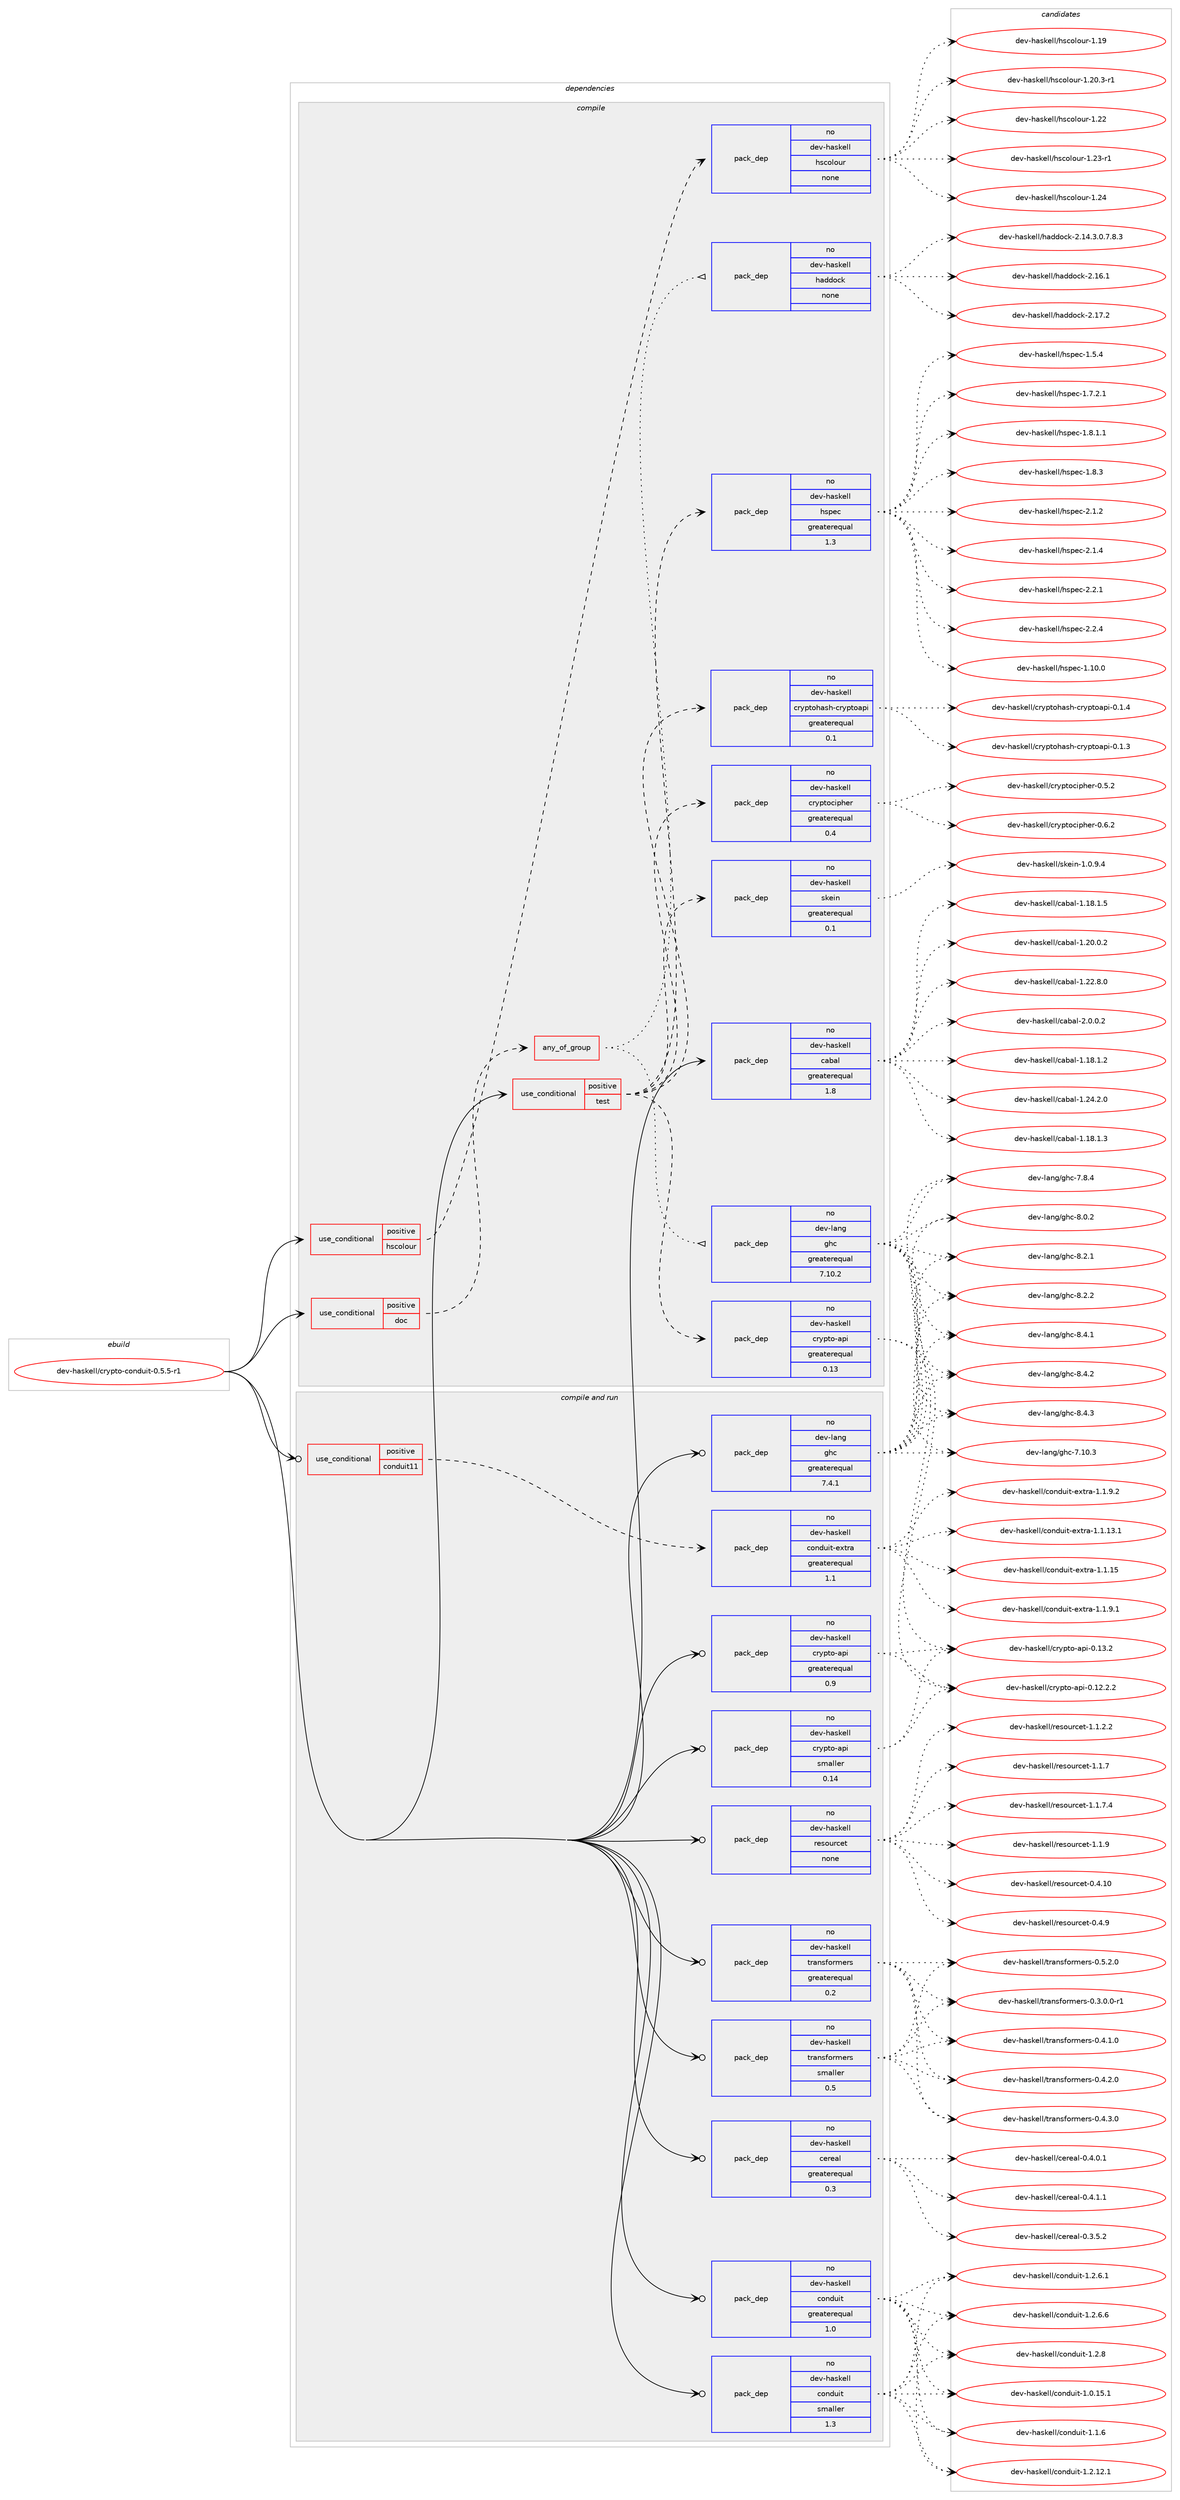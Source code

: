 digraph prolog {

# *************
# Graph options
# *************

newrank=true;
concentrate=true;
compound=true;
graph [rankdir=LR,fontname=Helvetica,fontsize=10,ranksep=1.5];#, ranksep=2.5, nodesep=0.2];
edge  [arrowhead=vee];
node  [fontname=Helvetica,fontsize=10];

# **********
# The ebuild
# **********

subgraph cluster_leftcol {
color=gray;
rank=same;
label=<<i>ebuild</i>>;
id [label="dev-haskell/crypto-conduit-0.5.5-r1", color=red, width=4, href="../dev-haskell/crypto-conduit-0.5.5-r1.svg"];
}

# ****************
# The dependencies
# ****************

subgraph cluster_midcol {
color=gray;
label=<<i>dependencies</i>>;
subgraph cluster_compile {
fillcolor="#eeeeee";
style=filled;
label=<<i>compile</i>>;
subgraph cond359193 {
dependency1330160 [label=<<TABLE BORDER="0" CELLBORDER="1" CELLSPACING="0" CELLPADDING="4"><TR><TD ROWSPAN="3" CELLPADDING="10">use_conditional</TD></TR><TR><TD>positive</TD></TR><TR><TD>doc</TD></TR></TABLE>>, shape=none, color=red];
subgraph any20738 {
dependency1330161 [label=<<TABLE BORDER="0" CELLBORDER="1" CELLSPACING="0" CELLPADDING="4"><TR><TD CELLPADDING="10">any_of_group</TD></TR></TABLE>>, shape=none, color=red];subgraph pack949677 {
dependency1330162 [label=<<TABLE BORDER="0" CELLBORDER="1" CELLSPACING="0" CELLPADDING="4" WIDTH="220"><TR><TD ROWSPAN="6" CELLPADDING="30">pack_dep</TD></TR><TR><TD WIDTH="110">no</TD></TR><TR><TD>dev-haskell</TD></TR><TR><TD>haddock</TD></TR><TR><TD>none</TD></TR><TR><TD></TD></TR></TABLE>>, shape=none, color=blue];
}
dependency1330161:e -> dependency1330162:w [weight=20,style="dotted",arrowhead="oinv"];
subgraph pack949678 {
dependency1330163 [label=<<TABLE BORDER="0" CELLBORDER="1" CELLSPACING="0" CELLPADDING="4" WIDTH="220"><TR><TD ROWSPAN="6" CELLPADDING="30">pack_dep</TD></TR><TR><TD WIDTH="110">no</TD></TR><TR><TD>dev-lang</TD></TR><TR><TD>ghc</TD></TR><TR><TD>greaterequal</TD></TR><TR><TD>7.10.2</TD></TR></TABLE>>, shape=none, color=blue];
}
dependency1330161:e -> dependency1330163:w [weight=20,style="dotted",arrowhead="oinv"];
}
dependency1330160:e -> dependency1330161:w [weight=20,style="dashed",arrowhead="vee"];
}
id:e -> dependency1330160:w [weight=20,style="solid",arrowhead="vee"];
subgraph cond359194 {
dependency1330164 [label=<<TABLE BORDER="0" CELLBORDER="1" CELLSPACING="0" CELLPADDING="4"><TR><TD ROWSPAN="3" CELLPADDING="10">use_conditional</TD></TR><TR><TD>positive</TD></TR><TR><TD>hscolour</TD></TR></TABLE>>, shape=none, color=red];
subgraph pack949679 {
dependency1330165 [label=<<TABLE BORDER="0" CELLBORDER="1" CELLSPACING="0" CELLPADDING="4" WIDTH="220"><TR><TD ROWSPAN="6" CELLPADDING="30">pack_dep</TD></TR><TR><TD WIDTH="110">no</TD></TR><TR><TD>dev-haskell</TD></TR><TR><TD>hscolour</TD></TR><TR><TD>none</TD></TR><TR><TD></TD></TR></TABLE>>, shape=none, color=blue];
}
dependency1330164:e -> dependency1330165:w [weight=20,style="dashed",arrowhead="vee"];
}
id:e -> dependency1330164:w [weight=20,style="solid",arrowhead="vee"];
subgraph cond359195 {
dependency1330166 [label=<<TABLE BORDER="0" CELLBORDER="1" CELLSPACING="0" CELLPADDING="4"><TR><TD ROWSPAN="3" CELLPADDING="10">use_conditional</TD></TR><TR><TD>positive</TD></TR><TR><TD>test</TD></TR></TABLE>>, shape=none, color=red];
subgraph pack949680 {
dependency1330167 [label=<<TABLE BORDER="0" CELLBORDER="1" CELLSPACING="0" CELLPADDING="4" WIDTH="220"><TR><TD ROWSPAN="6" CELLPADDING="30">pack_dep</TD></TR><TR><TD WIDTH="110">no</TD></TR><TR><TD>dev-haskell</TD></TR><TR><TD>crypto-api</TD></TR><TR><TD>greaterequal</TD></TR><TR><TD>0.13</TD></TR></TABLE>>, shape=none, color=blue];
}
dependency1330166:e -> dependency1330167:w [weight=20,style="dashed",arrowhead="vee"];
subgraph pack949681 {
dependency1330168 [label=<<TABLE BORDER="0" CELLBORDER="1" CELLSPACING="0" CELLPADDING="4" WIDTH="220"><TR><TD ROWSPAN="6" CELLPADDING="30">pack_dep</TD></TR><TR><TD WIDTH="110">no</TD></TR><TR><TD>dev-haskell</TD></TR><TR><TD>cryptocipher</TD></TR><TR><TD>greaterequal</TD></TR><TR><TD>0.4</TD></TR></TABLE>>, shape=none, color=blue];
}
dependency1330166:e -> dependency1330168:w [weight=20,style="dashed",arrowhead="vee"];
subgraph pack949682 {
dependency1330169 [label=<<TABLE BORDER="0" CELLBORDER="1" CELLSPACING="0" CELLPADDING="4" WIDTH="220"><TR><TD ROWSPAN="6" CELLPADDING="30">pack_dep</TD></TR><TR><TD WIDTH="110">no</TD></TR><TR><TD>dev-haskell</TD></TR><TR><TD>cryptohash-cryptoapi</TD></TR><TR><TD>greaterequal</TD></TR><TR><TD>0.1</TD></TR></TABLE>>, shape=none, color=blue];
}
dependency1330166:e -> dependency1330169:w [weight=20,style="dashed",arrowhead="vee"];
subgraph pack949683 {
dependency1330170 [label=<<TABLE BORDER="0" CELLBORDER="1" CELLSPACING="0" CELLPADDING="4" WIDTH="220"><TR><TD ROWSPAN="6" CELLPADDING="30">pack_dep</TD></TR><TR><TD WIDTH="110">no</TD></TR><TR><TD>dev-haskell</TD></TR><TR><TD>hspec</TD></TR><TR><TD>greaterequal</TD></TR><TR><TD>1.3</TD></TR></TABLE>>, shape=none, color=blue];
}
dependency1330166:e -> dependency1330170:w [weight=20,style="dashed",arrowhead="vee"];
subgraph pack949684 {
dependency1330171 [label=<<TABLE BORDER="0" CELLBORDER="1" CELLSPACING="0" CELLPADDING="4" WIDTH="220"><TR><TD ROWSPAN="6" CELLPADDING="30">pack_dep</TD></TR><TR><TD WIDTH="110">no</TD></TR><TR><TD>dev-haskell</TD></TR><TR><TD>skein</TD></TR><TR><TD>greaterequal</TD></TR><TR><TD>0.1</TD></TR></TABLE>>, shape=none, color=blue];
}
dependency1330166:e -> dependency1330171:w [weight=20,style="dashed",arrowhead="vee"];
}
id:e -> dependency1330166:w [weight=20,style="solid",arrowhead="vee"];
subgraph pack949685 {
dependency1330172 [label=<<TABLE BORDER="0" CELLBORDER="1" CELLSPACING="0" CELLPADDING="4" WIDTH="220"><TR><TD ROWSPAN="6" CELLPADDING="30">pack_dep</TD></TR><TR><TD WIDTH="110">no</TD></TR><TR><TD>dev-haskell</TD></TR><TR><TD>cabal</TD></TR><TR><TD>greaterequal</TD></TR><TR><TD>1.8</TD></TR></TABLE>>, shape=none, color=blue];
}
id:e -> dependency1330172:w [weight=20,style="solid",arrowhead="vee"];
}
subgraph cluster_compileandrun {
fillcolor="#eeeeee";
style=filled;
label=<<i>compile and run</i>>;
subgraph cond359196 {
dependency1330173 [label=<<TABLE BORDER="0" CELLBORDER="1" CELLSPACING="0" CELLPADDING="4"><TR><TD ROWSPAN="3" CELLPADDING="10">use_conditional</TD></TR><TR><TD>positive</TD></TR><TR><TD>conduit11</TD></TR></TABLE>>, shape=none, color=red];
subgraph pack949686 {
dependency1330174 [label=<<TABLE BORDER="0" CELLBORDER="1" CELLSPACING="0" CELLPADDING="4" WIDTH="220"><TR><TD ROWSPAN="6" CELLPADDING="30">pack_dep</TD></TR><TR><TD WIDTH="110">no</TD></TR><TR><TD>dev-haskell</TD></TR><TR><TD>conduit-extra</TD></TR><TR><TD>greaterequal</TD></TR><TR><TD>1.1</TD></TR></TABLE>>, shape=none, color=blue];
}
dependency1330173:e -> dependency1330174:w [weight=20,style="dashed",arrowhead="vee"];
}
id:e -> dependency1330173:w [weight=20,style="solid",arrowhead="odotvee"];
subgraph pack949687 {
dependency1330175 [label=<<TABLE BORDER="0" CELLBORDER="1" CELLSPACING="0" CELLPADDING="4" WIDTH="220"><TR><TD ROWSPAN="6" CELLPADDING="30">pack_dep</TD></TR><TR><TD WIDTH="110">no</TD></TR><TR><TD>dev-haskell</TD></TR><TR><TD>cereal</TD></TR><TR><TD>greaterequal</TD></TR><TR><TD>0.3</TD></TR></TABLE>>, shape=none, color=blue];
}
id:e -> dependency1330175:w [weight=20,style="solid",arrowhead="odotvee"];
subgraph pack949688 {
dependency1330176 [label=<<TABLE BORDER="0" CELLBORDER="1" CELLSPACING="0" CELLPADDING="4" WIDTH="220"><TR><TD ROWSPAN="6" CELLPADDING="30">pack_dep</TD></TR><TR><TD WIDTH="110">no</TD></TR><TR><TD>dev-haskell</TD></TR><TR><TD>conduit</TD></TR><TR><TD>greaterequal</TD></TR><TR><TD>1.0</TD></TR></TABLE>>, shape=none, color=blue];
}
id:e -> dependency1330176:w [weight=20,style="solid",arrowhead="odotvee"];
subgraph pack949689 {
dependency1330177 [label=<<TABLE BORDER="0" CELLBORDER="1" CELLSPACING="0" CELLPADDING="4" WIDTH="220"><TR><TD ROWSPAN="6" CELLPADDING="30">pack_dep</TD></TR><TR><TD WIDTH="110">no</TD></TR><TR><TD>dev-haskell</TD></TR><TR><TD>conduit</TD></TR><TR><TD>smaller</TD></TR><TR><TD>1.3</TD></TR></TABLE>>, shape=none, color=blue];
}
id:e -> dependency1330177:w [weight=20,style="solid",arrowhead="odotvee"];
subgraph pack949690 {
dependency1330178 [label=<<TABLE BORDER="0" CELLBORDER="1" CELLSPACING="0" CELLPADDING="4" WIDTH="220"><TR><TD ROWSPAN="6" CELLPADDING="30">pack_dep</TD></TR><TR><TD WIDTH="110">no</TD></TR><TR><TD>dev-haskell</TD></TR><TR><TD>crypto-api</TD></TR><TR><TD>greaterequal</TD></TR><TR><TD>0.9</TD></TR></TABLE>>, shape=none, color=blue];
}
id:e -> dependency1330178:w [weight=20,style="solid",arrowhead="odotvee"];
subgraph pack949691 {
dependency1330179 [label=<<TABLE BORDER="0" CELLBORDER="1" CELLSPACING="0" CELLPADDING="4" WIDTH="220"><TR><TD ROWSPAN="6" CELLPADDING="30">pack_dep</TD></TR><TR><TD WIDTH="110">no</TD></TR><TR><TD>dev-haskell</TD></TR><TR><TD>crypto-api</TD></TR><TR><TD>smaller</TD></TR><TR><TD>0.14</TD></TR></TABLE>>, shape=none, color=blue];
}
id:e -> dependency1330179:w [weight=20,style="solid",arrowhead="odotvee"];
subgraph pack949692 {
dependency1330180 [label=<<TABLE BORDER="0" CELLBORDER="1" CELLSPACING="0" CELLPADDING="4" WIDTH="220"><TR><TD ROWSPAN="6" CELLPADDING="30">pack_dep</TD></TR><TR><TD WIDTH="110">no</TD></TR><TR><TD>dev-haskell</TD></TR><TR><TD>resourcet</TD></TR><TR><TD>none</TD></TR><TR><TD></TD></TR></TABLE>>, shape=none, color=blue];
}
id:e -> dependency1330180:w [weight=20,style="solid",arrowhead="odotvee"];
subgraph pack949693 {
dependency1330181 [label=<<TABLE BORDER="0" CELLBORDER="1" CELLSPACING="0" CELLPADDING="4" WIDTH="220"><TR><TD ROWSPAN="6" CELLPADDING="30">pack_dep</TD></TR><TR><TD WIDTH="110">no</TD></TR><TR><TD>dev-haskell</TD></TR><TR><TD>transformers</TD></TR><TR><TD>greaterequal</TD></TR><TR><TD>0.2</TD></TR></TABLE>>, shape=none, color=blue];
}
id:e -> dependency1330181:w [weight=20,style="solid",arrowhead="odotvee"];
subgraph pack949694 {
dependency1330182 [label=<<TABLE BORDER="0" CELLBORDER="1" CELLSPACING="0" CELLPADDING="4" WIDTH="220"><TR><TD ROWSPAN="6" CELLPADDING="30">pack_dep</TD></TR><TR><TD WIDTH="110">no</TD></TR><TR><TD>dev-haskell</TD></TR><TR><TD>transformers</TD></TR><TR><TD>smaller</TD></TR><TR><TD>0.5</TD></TR></TABLE>>, shape=none, color=blue];
}
id:e -> dependency1330182:w [weight=20,style="solid",arrowhead="odotvee"];
subgraph pack949695 {
dependency1330183 [label=<<TABLE BORDER="0" CELLBORDER="1" CELLSPACING="0" CELLPADDING="4" WIDTH="220"><TR><TD ROWSPAN="6" CELLPADDING="30">pack_dep</TD></TR><TR><TD WIDTH="110">no</TD></TR><TR><TD>dev-lang</TD></TR><TR><TD>ghc</TD></TR><TR><TD>greaterequal</TD></TR><TR><TD>7.4.1</TD></TR></TABLE>>, shape=none, color=blue];
}
id:e -> dependency1330183:w [weight=20,style="solid",arrowhead="odotvee"];
}
subgraph cluster_run {
fillcolor="#eeeeee";
style=filled;
label=<<i>run</i>>;
}
}

# **************
# The candidates
# **************

subgraph cluster_choices {
rank=same;
color=gray;
label=<<i>candidates</i>>;

subgraph choice949677 {
color=black;
nodesep=1;
choice1001011184510497115107101108108471049710010011199107455046495246514648465546564651 [label="dev-haskell/haddock-2.14.3.0.7.8.3", color=red, width=4,href="../dev-haskell/haddock-2.14.3.0.7.8.3.svg"];
choice100101118451049711510710110810847104971001001119910745504649544649 [label="dev-haskell/haddock-2.16.1", color=red, width=4,href="../dev-haskell/haddock-2.16.1.svg"];
choice100101118451049711510710110810847104971001001119910745504649554650 [label="dev-haskell/haddock-2.17.2", color=red, width=4,href="../dev-haskell/haddock-2.17.2.svg"];
dependency1330162:e -> choice1001011184510497115107101108108471049710010011199107455046495246514648465546564651:w [style=dotted,weight="100"];
dependency1330162:e -> choice100101118451049711510710110810847104971001001119910745504649544649:w [style=dotted,weight="100"];
dependency1330162:e -> choice100101118451049711510710110810847104971001001119910745504649554650:w [style=dotted,weight="100"];
}
subgraph choice949678 {
color=black;
nodesep=1;
choice1001011184510897110103471031049945554649484651 [label="dev-lang/ghc-7.10.3", color=red, width=4,href="../dev-lang/ghc-7.10.3.svg"];
choice10010111845108971101034710310499455546564652 [label="dev-lang/ghc-7.8.4", color=red, width=4,href="../dev-lang/ghc-7.8.4.svg"];
choice10010111845108971101034710310499455646484650 [label="dev-lang/ghc-8.0.2", color=red, width=4,href="../dev-lang/ghc-8.0.2.svg"];
choice10010111845108971101034710310499455646504649 [label="dev-lang/ghc-8.2.1", color=red, width=4,href="../dev-lang/ghc-8.2.1.svg"];
choice10010111845108971101034710310499455646504650 [label="dev-lang/ghc-8.2.2", color=red, width=4,href="../dev-lang/ghc-8.2.2.svg"];
choice10010111845108971101034710310499455646524649 [label="dev-lang/ghc-8.4.1", color=red, width=4,href="../dev-lang/ghc-8.4.1.svg"];
choice10010111845108971101034710310499455646524650 [label="dev-lang/ghc-8.4.2", color=red, width=4,href="../dev-lang/ghc-8.4.2.svg"];
choice10010111845108971101034710310499455646524651 [label="dev-lang/ghc-8.4.3", color=red, width=4,href="../dev-lang/ghc-8.4.3.svg"];
dependency1330163:e -> choice1001011184510897110103471031049945554649484651:w [style=dotted,weight="100"];
dependency1330163:e -> choice10010111845108971101034710310499455546564652:w [style=dotted,weight="100"];
dependency1330163:e -> choice10010111845108971101034710310499455646484650:w [style=dotted,weight="100"];
dependency1330163:e -> choice10010111845108971101034710310499455646504649:w [style=dotted,weight="100"];
dependency1330163:e -> choice10010111845108971101034710310499455646504650:w [style=dotted,weight="100"];
dependency1330163:e -> choice10010111845108971101034710310499455646524649:w [style=dotted,weight="100"];
dependency1330163:e -> choice10010111845108971101034710310499455646524650:w [style=dotted,weight="100"];
dependency1330163:e -> choice10010111845108971101034710310499455646524651:w [style=dotted,weight="100"];
}
subgraph choice949679 {
color=black;
nodesep=1;
choice100101118451049711510710110810847104115991111081111171144549464957 [label="dev-haskell/hscolour-1.19", color=red, width=4,href="../dev-haskell/hscolour-1.19.svg"];
choice10010111845104971151071011081084710411599111108111117114454946504846514511449 [label="dev-haskell/hscolour-1.20.3-r1", color=red, width=4,href="../dev-haskell/hscolour-1.20.3-r1.svg"];
choice100101118451049711510710110810847104115991111081111171144549465050 [label="dev-haskell/hscolour-1.22", color=red, width=4,href="../dev-haskell/hscolour-1.22.svg"];
choice1001011184510497115107101108108471041159911110811111711445494650514511449 [label="dev-haskell/hscolour-1.23-r1", color=red, width=4,href="../dev-haskell/hscolour-1.23-r1.svg"];
choice100101118451049711510710110810847104115991111081111171144549465052 [label="dev-haskell/hscolour-1.24", color=red, width=4,href="../dev-haskell/hscolour-1.24.svg"];
dependency1330165:e -> choice100101118451049711510710110810847104115991111081111171144549464957:w [style=dotted,weight="100"];
dependency1330165:e -> choice10010111845104971151071011081084710411599111108111117114454946504846514511449:w [style=dotted,weight="100"];
dependency1330165:e -> choice100101118451049711510710110810847104115991111081111171144549465050:w [style=dotted,weight="100"];
dependency1330165:e -> choice1001011184510497115107101108108471041159911110811111711445494650514511449:w [style=dotted,weight="100"];
dependency1330165:e -> choice100101118451049711510710110810847104115991111081111171144549465052:w [style=dotted,weight="100"];
}
subgraph choice949680 {
color=black;
nodesep=1;
choice100101118451049711510710110810847991141211121161114597112105454846495046504650 [label="dev-haskell/crypto-api-0.12.2.2", color=red, width=4,href="../dev-haskell/crypto-api-0.12.2.2.svg"];
choice10010111845104971151071011081084799114121112116111459711210545484649514650 [label="dev-haskell/crypto-api-0.13.2", color=red, width=4,href="../dev-haskell/crypto-api-0.13.2.svg"];
dependency1330167:e -> choice100101118451049711510710110810847991141211121161114597112105454846495046504650:w [style=dotted,weight="100"];
dependency1330167:e -> choice10010111845104971151071011081084799114121112116111459711210545484649514650:w [style=dotted,weight="100"];
}
subgraph choice949681 {
color=black;
nodesep=1;
choice1001011184510497115107101108108479911412111211611199105112104101114454846534650 [label="dev-haskell/cryptocipher-0.5.2", color=red, width=4,href="../dev-haskell/cryptocipher-0.5.2.svg"];
choice1001011184510497115107101108108479911412111211611199105112104101114454846544650 [label="dev-haskell/cryptocipher-0.6.2", color=red, width=4,href="../dev-haskell/cryptocipher-0.6.2.svg"];
dependency1330168:e -> choice1001011184510497115107101108108479911412111211611199105112104101114454846534650:w [style=dotted,weight="100"];
dependency1330168:e -> choice1001011184510497115107101108108479911412111211611199105112104101114454846544650:w [style=dotted,weight="100"];
}
subgraph choice949682 {
color=black;
nodesep=1;
choice1001011184510497115107101108108479911412111211611110497115104459911412111211611197112105454846494651 [label="dev-haskell/cryptohash-cryptoapi-0.1.3", color=red, width=4,href="../dev-haskell/cryptohash-cryptoapi-0.1.3.svg"];
choice1001011184510497115107101108108479911412111211611110497115104459911412111211611197112105454846494652 [label="dev-haskell/cryptohash-cryptoapi-0.1.4", color=red, width=4,href="../dev-haskell/cryptohash-cryptoapi-0.1.4.svg"];
dependency1330169:e -> choice1001011184510497115107101108108479911412111211611110497115104459911412111211611197112105454846494651:w [style=dotted,weight="100"];
dependency1330169:e -> choice1001011184510497115107101108108479911412111211611110497115104459911412111211611197112105454846494652:w [style=dotted,weight="100"];
}
subgraph choice949683 {
color=black;
nodesep=1;
choice1001011184510497115107101108108471041151121019945494649484648 [label="dev-haskell/hspec-1.10.0", color=red, width=4,href="../dev-haskell/hspec-1.10.0.svg"];
choice10010111845104971151071011081084710411511210199454946534652 [label="dev-haskell/hspec-1.5.4", color=red, width=4,href="../dev-haskell/hspec-1.5.4.svg"];
choice100101118451049711510710110810847104115112101994549465546504649 [label="dev-haskell/hspec-1.7.2.1", color=red, width=4,href="../dev-haskell/hspec-1.7.2.1.svg"];
choice100101118451049711510710110810847104115112101994549465646494649 [label="dev-haskell/hspec-1.8.1.1", color=red, width=4,href="../dev-haskell/hspec-1.8.1.1.svg"];
choice10010111845104971151071011081084710411511210199454946564651 [label="dev-haskell/hspec-1.8.3", color=red, width=4,href="../dev-haskell/hspec-1.8.3.svg"];
choice10010111845104971151071011081084710411511210199455046494650 [label="dev-haskell/hspec-2.1.2", color=red, width=4,href="../dev-haskell/hspec-2.1.2.svg"];
choice10010111845104971151071011081084710411511210199455046494652 [label="dev-haskell/hspec-2.1.4", color=red, width=4,href="../dev-haskell/hspec-2.1.4.svg"];
choice10010111845104971151071011081084710411511210199455046504649 [label="dev-haskell/hspec-2.2.1", color=red, width=4,href="../dev-haskell/hspec-2.2.1.svg"];
choice10010111845104971151071011081084710411511210199455046504652 [label="dev-haskell/hspec-2.2.4", color=red, width=4,href="../dev-haskell/hspec-2.2.4.svg"];
dependency1330170:e -> choice1001011184510497115107101108108471041151121019945494649484648:w [style=dotted,weight="100"];
dependency1330170:e -> choice10010111845104971151071011081084710411511210199454946534652:w [style=dotted,weight="100"];
dependency1330170:e -> choice100101118451049711510710110810847104115112101994549465546504649:w [style=dotted,weight="100"];
dependency1330170:e -> choice100101118451049711510710110810847104115112101994549465646494649:w [style=dotted,weight="100"];
dependency1330170:e -> choice10010111845104971151071011081084710411511210199454946564651:w [style=dotted,weight="100"];
dependency1330170:e -> choice10010111845104971151071011081084710411511210199455046494650:w [style=dotted,weight="100"];
dependency1330170:e -> choice10010111845104971151071011081084710411511210199455046494652:w [style=dotted,weight="100"];
dependency1330170:e -> choice10010111845104971151071011081084710411511210199455046504649:w [style=dotted,weight="100"];
dependency1330170:e -> choice10010111845104971151071011081084710411511210199455046504652:w [style=dotted,weight="100"];
}
subgraph choice949684 {
color=black;
nodesep=1;
choice1001011184510497115107101108108471151071011051104549464846574652 [label="dev-haskell/skein-1.0.9.4", color=red, width=4,href="../dev-haskell/skein-1.0.9.4.svg"];
dependency1330171:e -> choice1001011184510497115107101108108471151071011051104549464846574652:w [style=dotted,weight="100"];
}
subgraph choice949685 {
color=black;
nodesep=1;
choice10010111845104971151071011081084799979897108454946495646494650 [label="dev-haskell/cabal-1.18.1.2", color=red, width=4,href="../dev-haskell/cabal-1.18.1.2.svg"];
choice10010111845104971151071011081084799979897108454946495646494651 [label="dev-haskell/cabal-1.18.1.3", color=red, width=4,href="../dev-haskell/cabal-1.18.1.3.svg"];
choice10010111845104971151071011081084799979897108454946495646494653 [label="dev-haskell/cabal-1.18.1.5", color=red, width=4,href="../dev-haskell/cabal-1.18.1.5.svg"];
choice10010111845104971151071011081084799979897108454946504846484650 [label="dev-haskell/cabal-1.20.0.2", color=red, width=4,href="../dev-haskell/cabal-1.20.0.2.svg"];
choice10010111845104971151071011081084799979897108454946505046564648 [label="dev-haskell/cabal-1.22.8.0", color=red, width=4,href="../dev-haskell/cabal-1.22.8.0.svg"];
choice10010111845104971151071011081084799979897108454946505246504648 [label="dev-haskell/cabal-1.24.2.0", color=red, width=4,href="../dev-haskell/cabal-1.24.2.0.svg"];
choice100101118451049711510710110810847999798971084550464846484650 [label="dev-haskell/cabal-2.0.0.2", color=red, width=4,href="../dev-haskell/cabal-2.0.0.2.svg"];
dependency1330172:e -> choice10010111845104971151071011081084799979897108454946495646494650:w [style=dotted,weight="100"];
dependency1330172:e -> choice10010111845104971151071011081084799979897108454946495646494651:w [style=dotted,weight="100"];
dependency1330172:e -> choice10010111845104971151071011081084799979897108454946495646494653:w [style=dotted,weight="100"];
dependency1330172:e -> choice10010111845104971151071011081084799979897108454946504846484650:w [style=dotted,weight="100"];
dependency1330172:e -> choice10010111845104971151071011081084799979897108454946505046564648:w [style=dotted,weight="100"];
dependency1330172:e -> choice10010111845104971151071011081084799979897108454946505246504648:w [style=dotted,weight="100"];
dependency1330172:e -> choice100101118451049711510710110810847999798971084550464846484650:w [style=dotted,weight="100"];
}
subgraph choice949686 {
color=black;
nodesep=1;
choice100101118451049711510710110810847991111101001171051164510112011611497454946494649514649 [label="dev-haskell/conduit-extra-1.1.13.1", color=red, width=4,href="../dev-haskell/conduit-extra-1.1.13.1.svg"];
choice10010111845104971151071011081084799111110100117105116451011201161149745494649464953 [label="dev-haskell/conduit-extra-1.1.15", color=red, width=4,href="../dev-haskell/conduit-extra-1.1.15.svg"];
choice1001011184510497115107101108108479911111010011710511645101120116114974549464946574649 [label="dev-haskell/conduit-extra-1.1.9.1", color=red, width=4,href="../dev-haskell/conduit-extra-1.1.9.1.svg"];
choice1001011184510497115107101108108479911111010011710511645101120116114974549464946574650 [label="dev-haskell/conduit-extra-1.1.9.2", color=red, width=4,href="../dev-haskell/conduit-extra-1.1.9.2.svg"];
dependency1330174:e -> choice100101118451049711510710110810847991111101001171051164510112011611497454946494649514649:w [style=dotted,weight="100"];
dependency1330174:e -> choice10010111845104971151071011081084799111110100117105116451011201161149745494649464953:w [style=dotted,weight="100"];
dependency1330174:e -> choice1001011184510497115107101108108479911111010011710511645101120116114974549464946574649:w [style=dotted,weight="100"];
dependency1330174:e -> choice1001011184510497115107101108108479911111010011710511645101120116114974549464946574650:w [style=dotted,weight="100"];
}
subgraph choice949687 {
color=black;
nodesep=1;
choice10010111845104971151071011081084799101114101971084548465146534650 [label="dev-haskell/cereal-0.3.5.2", color=red, width=4,href="../dev-haskell/cereal-0.3.5.2.svg"];
choice10010111845104971151071011081084799101114101971084548465246484649 [label="dev-haskell/cereal-0.4.0.1", color=red, width=4,href="../dev-haskell/cereal-0.4.0.1.svg"];
choice10010111845104971151071011081084799101114101971084548465246494649 [label="dev-haskell/cereal-0.4.1.1", color=red, width=4,href="../dev-haskell/cereal-0.4.1.1.svg"];
dependency1330175:e -> choice10010111845104971151071011081084799101114101971084548465146534650:w [style=dotted,weight="100"];
dependency1330175:e -> choice10010111845104971151071011081084799101114101971084548465246484649:w [style=dotted,weight="100"];
dependency1330175:e -> choice10010111845104971151071011081084799101114101971084548465246494649:w [style=dotted,weight="100"];
}
subgraph choice949688 {
color=black;
nodesep=1;
choice10010111845104971151071011081084799111110100117105116454946484649534649 [label="dev-haskell/conduit-1.0.15.1", color=red, width=4,href="../dev-haskell/conduit-1.0.15.1.svg"];
choice10010111845104971151071011081084799111110100117105116454946494654 [label="dev-haskell/conduit-1.1.6", color=red, width=4,href="../dev-haskell/conduit-1.1.6.svg"];
choice10010111845104971151071011081084799111110100117105116454946504649504649 [label="dev-haskell/conduit-1.2.12.1", color=red, width=4,href="../dev-haskell/conduit-1.2.12.1.svg"];
choice100101118451049711510710110810847991111101001171051164549465046544649 [label="dev-haskell/conduit-1.2.6.1", color=red, width=4,href="../dev-haskell/conduit-1.2.6.1.svg"];
choice100101118451049711510710110810847991111101001171051164549465046544654 [label="dev-haskell/conduit-1.2.6.6", color=red, width=4,href="../dev-haskell/conduit-1.2.6.6.svg"];
choice10010111845104971151071011081084799111110100117105116454946504656 [label="dev-haskell/conduit-1.2.8", color=red, width=4,href="../dev-haskell/conduit-1.2.8.svg"];
dependency1330176:e -> choice10010111845104971151071011081084799111110100117105116454946484649534649:w [style=dotted,weight="100"];
dependency1330176:e -> choice10010111845104971151071011081084799111110100117105116454946494654:w [style=dotted,weight="100"];
dependency1330176:e -> choice10010111845104971151071011081084799111110100117105116454946504649504649:w [style=dotted,weight="100"];
dependency1330176:e -> choice100101118451049711510710110810847991111101001171051164549465046544649:w [style=dotted,weight="100"];
dependency1330176:e -> choice100101118451049711510710110810847991111101001171051164549465046544654:w [style=dotted,weight="100"];
dependency1330176:e -> choice10010111845104971151071011081084799111110100117105116454946504656:w [style=dotted,weight="100"];
}
subgraph choice949689 {
color=black;
nodesep=1;
choice10010111845104971151071011081084799111110100117105116454946484649534649 [label="dev-haskell/conduit-1.0.15.1", color=red, width=4,href="../dev-haskell/conduit-1.0.15.1.svg"];
choice10010111845104971151071011081084799111110100117105116454946494654 [label="dev-haskell/conduit-1.1.6", color=red, width=4,href="../dev-haskell/conduit-1.1.6.svg"];
choice10010111845104971151071011081084799111110100117105116454946504649504649 [label="dev-haskell/conduit-1.2.12.1", color=red, width=4,href="../dev-haskell/conduit-1.2.12.1.svg"];
choice100101118451049711510710110810847991111101001171051164549465046544649 [label="dev-haskell/conduit-1.2.6.1", color=red, width=4,href="../dev-haskell/conduit-1.2.6.1.svg"];
choice100101118451049711510710110810847991111101001171051164549465046544654 [label="dev-haskell/conduit-1.2.6.6", color=red, width=4,href="../dev-haskell/conduit-1.2.6.6.svg"];
choice10010111845104971151071011081084799111110100117105116454946504656 [label="dev-haskell/conduit-1.2.8", color=red, width=4,href="../dev-haskell/conduit-1.2.8.svg"];
dependency1330177:e -> choice10010111845104971151071011081084799111110100117105116454946484649534649:w [style=dotted,weight="100"];
dependency1330177:e -> choice10010111845104971151071011081084799111110100117105116454946494654:w [style=dotted,weight="100"];
dependency1330177:e -> choice10010111845104971151071011081084799111110100117105116454946504649504649:w [style=dotted,weight="100"];
dependency1330177:e -> choice100101118451049711510710110810847991111101001171051164549465046544649:w [style=dotted,weight="100"];
dependency1330177:e -> choice100101118451049711510710110810847991111101001171051164549465046544654:w [style=dotted,weight="100"];
dependency1330177:e -> choice10010111845104971151071011081084799111110100117105116454946504656:w [style=dotted,weight="100"];
}
subgraph choice949690 {
color=black;
nodesep=1;
choice100101118451049711510710110810847991141211121161114597112105454846495046504650 [label="dev-haskell/crypto-api-0.12.2.2", color=red, width=4,href="../dev-haskell/crypto-api-0.12.2.2.svg"];
choice10010111845104971151071011081084799114121112116111459711210545484649514650 [label="dev-haskell/crypto-api-0.13.2", color=red, width=4,href="../dev-haskell/crypto-api-0.13.2.svg"];
dependency1330178:e -> choice100101118451049711510710110810847991141211121161114597112105454846495046504650:w [style=dotted,weight="100"];
dependency1330178:e -> choice10010111845104971151071011081084799114121112116111459711210545484649514650:w [style=dotted,weight="100"];
}
subgraph choice949691 {
color=black;
nodesep=1;
choice100101118451049711510710110810847991141211121161114597112105454846495046504650 [label="dev-haskell/crypto-api-0.12.2.2", color=red, width=4,href="../dev-haskell/crypto-api-0.12.2.2.svg"];
choice10010111845104971151071011081084799114121112116111459711210545484649514650 [label="dev-haskell/crypto-api-0.13.2", color=red, width=4,href="../dev-haskell/crypto-api-0.13.2.svg"];
dependency1330179:e -> choice100101118451049711510710110810847991141211121161114597112105454846495046504650:w [style=dotted,weight="100"];
dependency1330179:e -> choice10010111845104971151071011081084799114121112116111459711210545484649514650:w [style=dotted,weight="100"];
}
subgraph choice949692 {
color=black;
nodesep=1;
choice1001011184510497115107101108108471141011151111171149910111645484652464948 [label="dev-haskell/resourcet-0.4.10", color=red, width=4,href="../dev-haskell/resourcet-0.4.10.svg"];
choice10010111845104971151071011081084711410111511111711499101116454846524657 [label="dev-haskell/resourcet-0.4.9", color=red, width=4,href="../dev-haskell/resourcet-0.4.9.svg"];
choice100101118451049711510710110810847114101115111117114991011164549464946504650 [label="dev-haskell/resourcet-1.1.2.2", color=red, width=4,href="../dev-haskell/resourcet-1.1.2.2.svg"];
choice10010111845104971151071011081084711410111511111711499101116454946494655 [label="dev-haskell/resourcet-1.1.7", color=red, width=4,href="../dev-haskell/resourcet-1.1.7.svg"];
choice100101118451049711510710110810847114101115111117114991011164549464946554652 [label="dev-haskell/resourcet-1.1.7.4", color=red, width=4,href="../dev-haskell/resourcet-1.1.7.4.svg"];
choice10010111845104971151071011081084711410111511111711499101116454946494657 [label="dev-haskell/resourcet-1.1.9", color=red, width=4,href="../dev-haskell/resourcet-1.1.9.svg"];
dependency1330180:e -> choice1001011184510497115107101108108471141011151111171149910111645484652464948:w [style=dotted,weight="100"];
dependency1330180:e -> choice10010111845104971151071011081084711410111511111711499101116454846524657:w [style=dotted,weight="100"];
dependency1330180:e -> choice100101118451049711510710110810847114101115111117114991011164549464946504650:w [style=dotted,weight="100"];
dependency1330180:e -> choice10010111845104971151071011081084711410111511111711499101116454946494655:w [style=dotted,weight="100"];
dependency1330180:e -> choice100101118451049711510710110810847114101115111117114991011164549464946554652:w [style=dotted,weight="100"];
dependency1330180:e -> choice10010111845104971151071011081084711410111511111711499101116454946494657:w [style=dotted,weight="100"];
}
subgraph choice949693 {
color=black;
nodesep=1;
choice1001011184510497115107101108108471161149711011510211111410910111411545484651464846484511449 [label="dev-haskell/transformers-0.3.0.0-r1", color=red, width=4,href="../dev-haskell/transformers-0.3.0.0-r1.svg"];
choice100101118451049711510710110810847116114971101151021111141091011141154548465246494648 [label="dev-haskell/transformers-0.4.1.0", color=red, width=4,href="../dev-haskell/transformers-0.4.1.0.svg"];
choice100101118451049711510710110810847116114971101151021111141091011141154548465246504648 [label="dev-haskell/transformers-0.4.2.0", color=red, width=4,href="../dev-haskell/transformers-0.4.2.0.svg"];
choice100101118451049711510710110810847116114971101151021111141091011141154548465246514648 [label="dev-haskell/transformers-0.4.3.0", color=red, width=4,href="../dev-haskell/transformers-0.4.3.0.svg"];
choice100101118451049711510710110810847116114971101151021111141091011141154548465346504648 [label="dev-haskell/transformers-0.5.2.0", color=red, width=4,href="../dev-haskell/transformers-0.5.2.0.svg"];
dependency1330181:e -> choice1001011184510497115107101108108471161149711011510211111410910111411545484651464846484511449:w [style=dotted,weight="100"];
dependency1330181:e -> choice100101118451049711510710110810847116114971101151021111141091011141154548465246494648:w [style=dotted,weight="100"];
dependency1330181:e -> choice100101118451049711510710110810847116114971101151021111141091011141154548465246504648:w [style=dotted,weight="100"];
dependency1330181:e -> choice100101118451049711510710110810847116114971101151021111141091011141154548465246514648:w [style=dotted,weight="100"];
dependency1330181:e -> choice100101118451049711510710110810847116114971101151021111141091011141154548465346504648:w [style=dotted,weight="100"];
}
subgraph choice949694 {
color=black;
nodesep=1;
choice1001011184510497115107101108108471161149711011510211111410910111411545484651464846484511449 [label="dev-haskell/transformers-0.3.0.0-r1", color=red, width=4,href="../dev-haskell/transformers-0.3.0.0-r1.svg"];
choice100101118451049711510710110810847116114971101151021111141091011141154548465246494648 [label="dev-haskell/transformers-0.4.1.0", color=red, width=4,href="../dev-haskell/transformers-0.4.1.0.svg"];
choice100101118451049711510710110810847116114971101151021111141091011141154548465246504648 [label="dev-haskell/transformers-0.4.2.0", color=red, width=4,href="../dev-haskell/transformers-0.4.2.0.svg"];
choice100101118451049711510710110810847116114971101151021111141091011141154548465246514648 [label="dev-haskell/transformers-0.4.3.0", color=red, width=4,href="../dev-haskell/transformers-0.4.3.0.svg"];
choice100101118451049711510710110810847116114971101151021111141091011141154548465346504648 [label="dev-haskell/transformers-0.5.2.0", color=red, width=4,href="../dev-haskell/transformers-0.5.2.0.svg"];
dependency1330182:e -> choice1001011184510497115107101108108471161149711011510211111410910111411545484651464846484511449:w [style=dotted,weight="100"];
dependency1330182:e -> choice100101118451049711510710110810847116114971101151021111141091011141154548465246494648:w [style=dotted,weight="100"];
dependency1330182:e -> choice100101118451049711510710110810847116114971101151021111141091011141154548465246504648:w [style=dotted,weight="100"];
dependency1330182:e -> choice100101118451049711510710110810847116114971101151021111141091011141154548465246514648:w [style=dotted,weight="100"];
dependency1330182:e -> choice100101118451049711510710110810847116114971101151021111141091011141154548465346504648:w [style=dotted,weight="100"];
}
subgraph choice949695 {
color=black;
nodesep=1;
choice1001011184510897110103471031049945554649484651 [label="dev-lang/ghc-7.10.3", color=red, width=4,href="../dev-lang/ghc-7.10.3.svg"];
choice10010111845108971101034710310499455546564652 [label="dev-lang/ghc-7.8.4", color=red, width=4,href="../dev-lang/ghc-7.8.4.svg"];
choice10010111845108971101034710310499455646484650 [label="dev-lang/ghc-8.0.2", color=red, width=4,href="../dev-lang/ghc-8.0.2.svg"];
choice10010111845108971101034710310499455646504649 [label="dev-lang/ghc-8.2.1", color=red, width=4,href="../dev-lang/ghc-8.2.1.svg"];
choice10010111845108971101034710310499455646504650 [label="dev-lang/ghc-8.2.2", color=red, width=4,href="../dev-lang/ghc-8.2.2.svg"];
choice10010111845108971101034710310499455646524649 [label="dev-lang/ghc-8.4.1", color=red, width=4,href="../dev-lang/ghc-8.4.1.svg"];
choice10010111845108971101034710310499455646524650 [label="dev-lang/ghc-8.4.2", color=red, width=4,href="../dev-lang/ghc-8.4.2.svg"];
choice10010111845108971101034710310499455646524651 [label="dev-lang/ghc-8.4.3", color=red, width=4,href="../dev-lang/ghc-8.4.3.svg"];
dependency1330183:e -> choice1001011184510897110103471031049945554649484651:w [style=dotted,weight="100"];
dependency1330183:e -> choice10010111845108971101034710310499455546564652:w [style=dotted,weight="100"];
dependency1330183:e -> choice10010111845108971101034710310499455646484650:w [style=dotted,weight="100"];
dependency1330183:e -> choice10010111845108971101034710310499455646504649:w [style=dotted,weight="100"];
dependency1330183:e -> choice10010111845108971101034710310499455646504650:w [style=dotted,weight="100"];
dependency1330183:e -> choice10010111845108971101034710310499455646524649:w [style=dotted,weight="100"];
dependency1330183:e -> choice10010111845108971101034710310499455646524650:w [style=dotted,weight="100"];
dependency1330183:e -> choice10010111845108971101034710310499455646524651:w [style=dotted,weight="100"];
}
}

}
